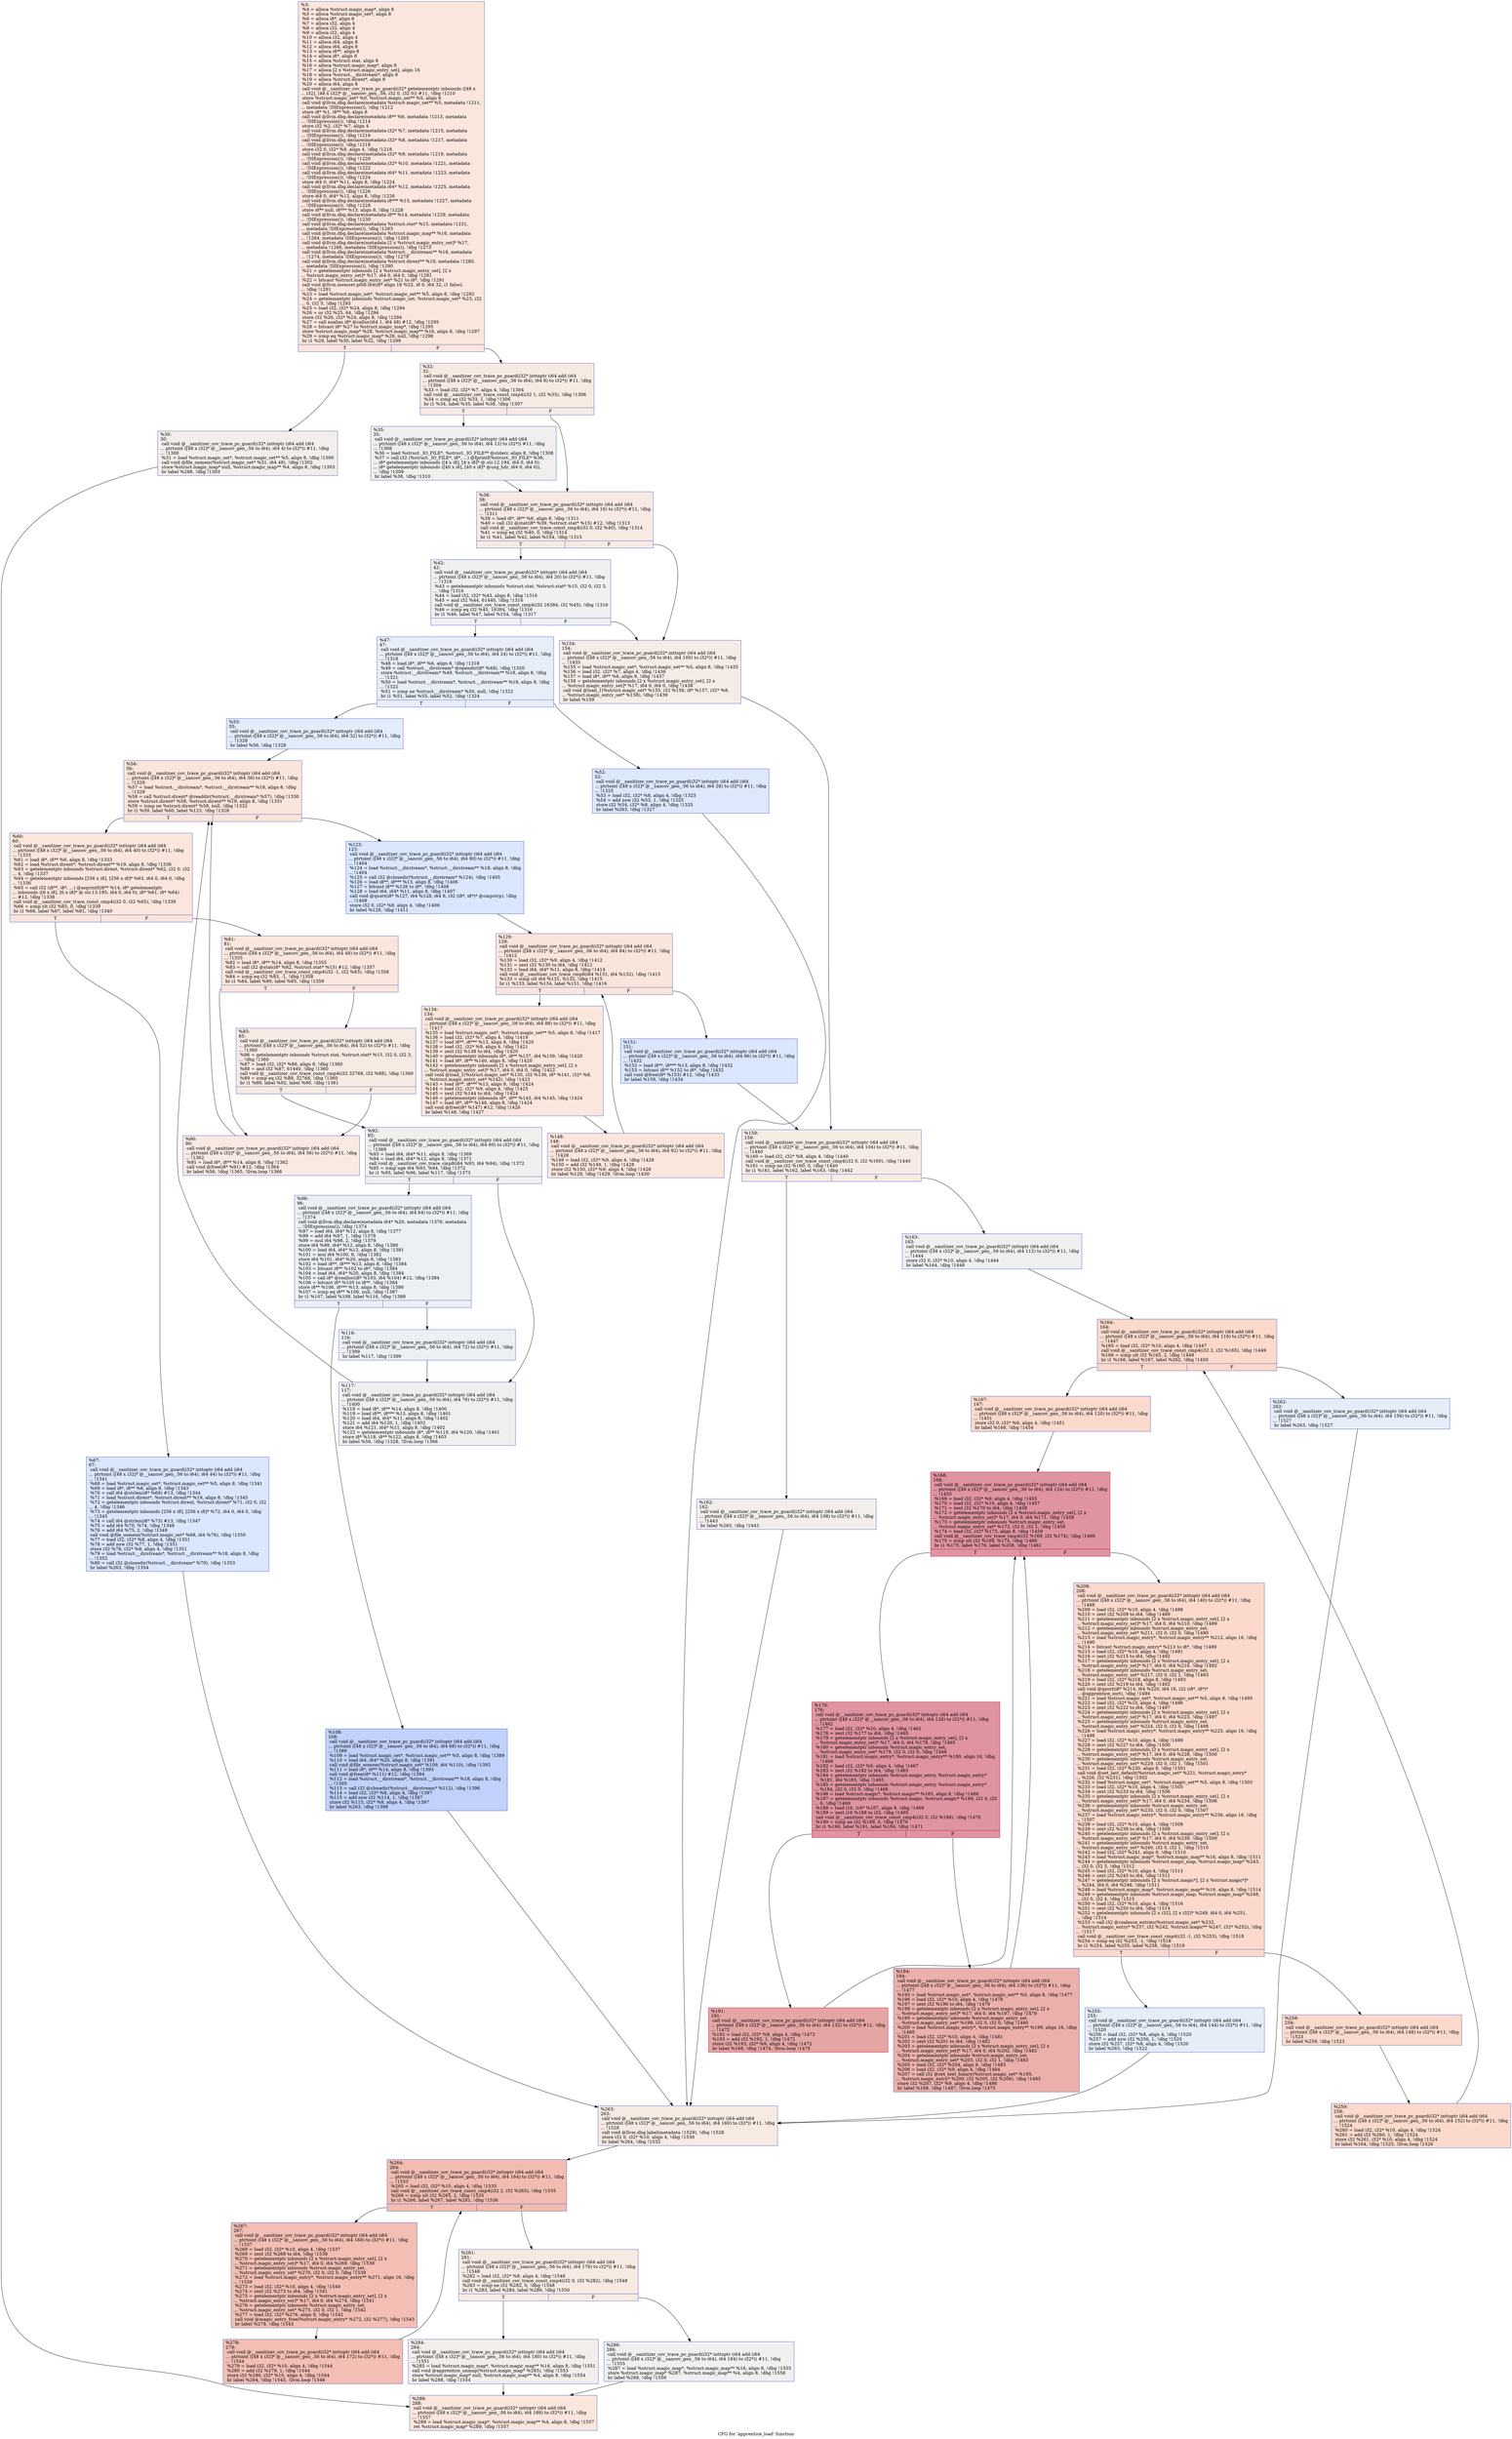 digraph "CFG for 'apprentice_load' function" {
	label="CFG for 'apprentice_load' function";

	Node0x564cce214590 [shape=record,color="#3d50c3ff", style=filled, fillcolor="#f3c7b170",label="{%3:\l  %4 = alloca %struct.magic_map*, align 8\l  %5 = alloca %struct.magic_set*, align 8\l  %6 = alloca i8*, align 8\l  %7 = alloca i32, align 4\l  %8 = alloca i32, align 4\l  %9 = alloca i32, align 4\l  %10 = alloca i32, align 4\l  %11 = alloca i64, align 8\l  %12 = alloca i64, align 8\l  %13 = alloca i8**, align 8\l  %14 = alloca i8*, align 8\l  %15 = alloca %struct.stat, align 8\l  %16 = alloca %struct.magic_map*, align 8\l  %17 = alloca [2 x %struct.magic_entry_set], align 16\l  %18 = alloca %struct.__dirstream*, align 8\l  %19 = alloca %struct.dirent*, align 8\l  %20 = alloca i64, align 8\l  call void @__sanitizer_cov_trace_pc_guard(i32* getelementptr inbounds ([48 x\l... i32], [48 x i32]* @__sancov_gen_.56, i32 0, i32 0)) #11, !dbg !1210\l  store %struct.magic_set* %0, %struct.magic_set** %5, align 8\l  call void @llvm.dbg.declare(metadata %struct.magic_set** %5, metadata !1211,\l... metadata !DIExpression()), !dbg !1212\l  store i8* %1, i8** %6, align 8\l  call void @llvm.dbg.declare(metadata i8** %6, metadata !1213, metadata\l... !DIExpression()), !dbg !1214\l  store i32 %2, i32* %7, align 4\l  call void @llvm.dbg.declare(metadata i32* %7, metadata !1215, metadata\l... !DIExpression()), !dbg !1216\l  call void @llvm.dbg.declare(metadata i32* %8, metadata !1217, metadata\l... !DIExpression()), !dbg !1218\l  store i32 0, i32* %8, align 4, !dbg !1218\l  call void @llvm.dbg.declare(metadata i32* %9, metadata !1219, metadata\l... !DIExpression()), !dbg !1220\l  call void @llvm.dbg.declare(metadata i32* %10, metadata !1221, metadata\l... !DIExpression()), !dbg !1222\l  call void @llvm.dbg.declare(metadata i64* %11, metadata !1223, metadata\l... !DIExpression()), !dbg !1224\l  store i64 0, i64* %11, align 8, !dbg !1224\l  call void @llvm.dbg.declare(metadata i64* %12, metadata !1225, metadata\l... !DIExpression()), !dbg !1226\l  store i64 0, i64* %12, align 8, !dbg !1226\l  call void @llvm.dbg.declare(metadata i8*** %13, metadata !1227, metadata\l... !DIExpression()), !dbg !1228\l  store i8** null, i8*** %13, align 8, !dbg !1228\l  call void @llvm.dbg.declare(metadata i8** %14, metadata !1229, metadata\l... !DIExpression()), !dbg !1230\l  call void @llvm.dbg.declare(metadata %struct.stat* %15, metadata !1231,\l... metadata !DIExpression()), !dbg !1263\l  call void @llvm.dbg.declare(metadata %struct.magic_map** %16, metadata\l... !1264, metadata !DIExpression()), !dbg !1265\l  call void @llvm.dbg.declare(metadata [2 x %struct.magic_entry_set]* %17,\l... metadata !1266, metadata !DIExpression()), !dbg !1273\l  call void @llvm.dbg.declare(metadata %struct.__dirstream** %18, metadata\l... !1274, metadata !DIExpression()), !dbg !1279\l  call void @llvm.dbg.declare(metadata %struct.dirent** %19, metadata !1280,\l... metadata !DIExpression()), !dbg !1290\l  %21 = getelementptr inbounds [2 x %struct.magic_entry_set], [2 x\l... %struct.magic_entry_set]* %17, i64 0, i64 0, !dbg !1291\l  %22 = bitcast %struct.magic_entry_set* %21 to i8*, !dbg !1291\l  call void @llvm.memset.p0i8.i64(i8* align 16 %22, i8 0, i64 32, i1 false),\l... !dbg !1291\l  %23 = load %struct.magic_set*, %struct.magic_set** %5, align 8, !dbg !1292\l  %24 = getelementptr inbounds %struct.magic_set, %struct.magic_set* %23, i32\l... 0, i32 5, !dbg !1293\l  %25 = load i32, i32* %24, align 8, !dbg !1294\l  %26 = or i32 %25, 64, !dbg !1294\l  store i32 %26, i32* %24, align 8, !dbg !1294\l  %27 = call noalias i8* @calloc(i64 1, i64 48) #12, !dbg !1295\l  %28 = bitcast i8* %27 to %struct.magic_map*, !dbg !1295\l  store %struct.magic_map* %28, %struct.magic_map** %16, align 8, !dbg !1297\l  %29 = icmp eq %struct.magic_map* %28, null, !dbg !1298\l  br i1 %29, label %30, label %32, !dbg !1299\l|{<s0>T|<s1>F}}"];
	Node0x564cce214590:s0 -> Node0x564cce21eeb0;
	Node0x564cce214590:s1 -> Node0x564cce21ef00;
	Node0x564cce21eeb0 [shape=record,color="#3d50c3ff", style=filled, fillcolor="#e5d8d170",label="{%30:\l30:                                               \l  call void @__sanitizer_cov_trace_pc_guard(i32* inttoptr (i64 add (i64\l... ptrtoint ([48 x i32]* @__sancov_gen_.56 to i64), i64 4) to i32*)) #11, !dbg\l... !1300\l  %31 = load %struct.magic_set*, %struct.magic_set** %5, align 8, !dbg !1300\l  call void @file_oomem(%struct.magic_set* %31, i64 48), !dbg !1302\l  store %struct.magic_map* null, %struct.magic_map** %4, align 8, !dbg !1303\l  br label %288, !dbg !1303\l}"];
	Node0x564cce21eeb0 -> Node0x564cce21fd10;
	Node0x564cce21ef00 [shape=record,color="#3d50c3ff", style=filled, fillcolor="#eed0c070",label="{%32:\l32:                                               \l  call void @__sanitizer_cov_trace_pc_guard(i32* inttoptr (i64 add (i64\l... ptrtoint ([48 x i32]* @__sancov_gen_.56 to i64), i64 8) to i32*)) #11, !dbg\l... !1304\l  %33 = load i32, i32* %7, align 4, !dbg !1304\l  call void @__sanitizer_cov_trace_const_cmp4(i32 1, i32 %33), !dbg !1306\l  %34 = icmp eq i32 %33, 1, !dbg !1306\l  br i1 %34, label %35, label %38, !dbg !1307\l|{<s0>T|<s1>F}}"];
	Node0x564cce21ef00:s0 -> Node0x564cce21ef50;
	Node0x564cce21ef00:s1 -> Node0x564cce21efa0;
	Node0x564cce21ef50 [shape=record,color="#3d50c3ff", style=filled, fillcolor="#e0dbd870",label="{%35:\l35:                                               \l  call void @__sanitizer_cov_trace_pc_guard(i32* inttoptr (i64 add (i64\l... ptrtoint ([48 x i32]* @__sancov_gen_.56 to i64), i64 12) to i32*)) #11, !dbg\l... !1308\l  %36 = load %struct._IO_FILE*, %struct._IO_FILE** @stderr, align 8, !dbg !1308\l  %37 = call i32 (%struct._IO_FILE*, i8*, ...) @fprintf(%struct._IO_FILE* %36,\l... i8* getelementptr inbounds ([4 x i8], [4 x i8]* @.str.12.194, i64 0, i64 0),\l... i8* getelementptr inbounds ([40 x i8], [40 x i8]* @usg_hdr, i64 0, i64 0)),\l... !dbg !1309\l  br label %38, !dbg !1310\l}"];
	Node0x564cce21ef50 -> Node0x564cce21efa0;
	Node0x564cce21efa0 [shape=record,color="#3d50c3ff", style=filled, fillcolor="#eed0c070",label="{%38:\l38:                                               \l  call void @__sanitizer_cov_trace_pc_guard(i32* inttoptr (i64 add (i64\l... ptrtoint ([48 x i32]* @__sancov_gen_.56 to i64), i64 16) to i32*)) #11, !dbg\l... !1311\l  %39 = load i8*, i8** %6, align 8, !dbg !1311\l  %40 = call i32 @stat(i8* %39, %struct.stat* %15) #12, !dbg !1313\l  call void @__sanitizer_cov_trace_const_cmp4(i32 0, i32 %40), !dbg !1314\l  %41 = icmp eq i32 %40, 0, !dbg !1314\l  br i1 %41, label %42, label %154, !dbg !1315\l|{<s0>T|<s1>F}}"];
	Node0x564cce21efa0:s0 -> Node0x564cce21eff0;
	Node0x564cce21efa0:s1 -> Node0x564cce21f630;
	Node0x564cce21eff0 [shape=record,color="#3d50c3ff", style=filled, fillcolor="#dbdcde70",label="{%42:\l42:                                               \l  call void @__sanitizer_cov_trace_pc_guard(i32* inttoptr (i64 add (i64\l... ptrtoint ([48 x i32]* @__sancov_gen_.56 to i64), i64 20) to i32*)) #11, !dbg\l... !1316\l  %43 = getelementptr inbounds %struct.stat, %struct.stat* %15, i32 0, i32 3,\l... !dbg !1316\l  %44 = load i32, i32* %43, align 8, !dbg !1316\l  %45 = and i32 %44, 61440, !dbg !1316\l  call void @__sanitizer_cov_trace_const_cmp4(i32 16384, i32 %45), !dbg !1316\l  %46 = icmp eq i32 %45, 16384, !dbg !1316\l  br i1 %46, label %47, label %154, !dbg !1317\l|{<s0>T|<s1>F}}"];
	Node0x564cce21eff0:s0 -> Node0x564cce21f040;
	Node0x564cce21eff0:s1 -> Node0x564cce21f630;
	Node0x564cce21f040 [shape=record,color="#3d50c3ff", style=filled, fillcolor="#cbd8ee70",label="{%47:\l47:                                               \l  call void @__sanitizer_cov_trace_pc_guard(i32* inttoptr (i64 add (i64\l... ptrtoint ([48 x i32]* @__sancov_gen_.56 to i64), i64 24) to i32*)) #11, !dbg\l... !1318\l  %48 = load i8*, i8** %6, align 8, !dbg !1318\l  %49 = call %struct.__dirstream* @opendir(i8* %48), !dbg !1320\l  store %struct.__dirstream* %49, %struct.__dirstream** %18, align 8, !dbg\l... !1321\l  %50 = load %struct.__dirstream*, %struct.__dirstream** %18, align 8, !dbg\l... !1322\l  %51 = icmp ne %struct.__dirstream* %50, null, !dbg !1322\l  br i1 %51, label %55, label %52, !dbg !1324\l|{<s0>T|<s1>F}}"];
	Node0x564cce21f040:s0 -> Node0x564cce21f0e0;
	Node0x564cce21f040:s1 -> Node0x564cce21f090;
	Node0x564cce21f090 [shape=record,color="#3d50c3ff", style=filled, fillcolor="#b2ccfb70",label="{%52:\l52:                                               \l  call void @__sanitizer_cov_trace_pc_guard(i32* inttoptr (i64 add (i64\l... ptrtoint ([48 x i32]* @__sancov_gen_.56 to i64), i64 28) to i32*)) #11, !dbg\l... !1325\l  %53 = load i32, i32* %8, align 4, !dbg !1325\l  %54 = add nsw i32 %53, 1, !dbg !1325\l  store i32 %54, i32* %8, align 4, !dbg !1325\l  br label %263, !dbg !1327\l}"];
	Node0x564cce21f090 -> Node0x564cce21fae0;
	Node0x564cce21f0e0 [shape=record,color="#3d50c3ff", style=filled, fillcolor="#bfd3f670",label="{%55:\l55:                                               \l  call void @__sanitizer_cov_trace_pc_guard(i32* inttoptr (i64 add (i64\l... ptrtoint ([48 x i32]* @__sancov_gen_.56 to i64), i64 32) to i32*)) #11, !dbg\l... !1328\l  br label %56, !dbg !1328\l}"];
	Node0x564cce21f0e0 -> Node0x564cce21f130;
	Node0x564cce21f130 [shape=record,color="#3d50c3ff", style=filled, fillcolor="#f4c5ad70",label="{%56:\l56:                                               \l  call void @__sanitizer_cov_trace_pc_guard(i32* inttoptr (i64 add (i64\l... ptrtoint ([48 x i32]* @__sancov_gen_.56 to i64), i64 36) to i32*)) #11, !dbg\l... !1329\l  %57 = load %struct.__dirstream*, %struct.__dirstream** %18, align 8, !dbg\l... !1329\l  %58 = call %struct.dirent* @readdir(%struct.__dirstream* %57), !dbg !1330\l  store %struct.dirent* %58, %struct.dirent** %19, align 8, !dbg !1331\l  %59 = icmp ne %struct.dirent* %58, null, !dbg !1332\l  br i1 %59, label %60, label %123, !dbg !1328\l|{<s0>T|<s1>F}}"];
	Node0x564cce21f130:s0 -> Node0x564cce21f180;
	Node0x564cce21f130:s1 -> Node0x564cce21f4a0;
	Node0x564cce21f180 [shape=record,color="#3d50c3ff", style=filled, fillcolor="#f3c7b170",label="{%60:\l60:                                               \l  call void @__sanitizer_cov_trace_pc_guard(i32* inttoptr (i64 add (i64\l... ptrtoint ([48 x i32]* @__sancov_gen_.56 to i64), i64 40) to i32*)) #11, !dbg\l... !1333\l  %61 = load i8*, i8** %6, align 8, !dbg !1333\l  %62 = load %struct.dirent*, %struct.dirent** %19, align 8, !dbg !1336\l  %63 = getelementptr inbounds %struct.dirent, %struct.dirent* %62, i32 0, i32\l... 4, !dbg !1337\l  %64 = getelementptr inbounds [256 x i8], [256 x i8]* %63, i64 0, i64 0, !dbg\l... !1336\l  %65 = call i32 (i8**, i8*, ...) @asprintf(i8** %14, i8* getelementptr\l... inbounds ([6 x i8], [6 x i8]* @.str.13.195, i64 0, i64 0), i8* %61, i8* %64)\l... #12, !dbg !1338\l  call void @__sanitizer_cov_trace_const_cmp4(i32 0, i32 %65), !dbg !1339\l  %66 = icmp slt i32 %65, 0, !dbg !1339\l  br i1 %66, label %67, label %81, !dbg !1340\l|{<s0>T|<s1>F}}"];
	Node0x564cce21f180:s0 -> Node0x564cce21f1d0;
	Node0x564cce21f180:s1 -> Node0x564cce21f220;
	Node0x564cce21f1d0 [shape=record,color="#3d50c3ff", style=filled, fillcolor="#abc8fd70",label="{%67:\l67:                                               \l  call void @__sanitizer_cov_trace_pc_guard(i32* inttoptr (i64 add (i64\l... ptrtoint ([48 x i32]* @__sancov_gen_.56 to i64), i64 44) to i32*)) #11, !dbg\l... !1341\l  %68 = load %struct.magic_set*, %struct.magic_set** %5, align 8, !dbg !1341\l  %69 = load i8*, i8** %6, align 8, !dbg !1343\l  %70 = call i64 @strlen(i8* %69) #13, !dbg !1344\l  %71 = load %struct.dirent*, %struct.dirent** %19, align 8, !dbg !1345\l  %72 = getelementptr inbounds %struct.dirent, %struct.dirent* %71, i32 0, i32\l... 4, !dbg !1346\l  %73 = getelementptr inbounds [256 x i8], [256 x i8]* %72, i64 0, i64 0, !dbg\l... !1345\l  %74 = call i64 @strlen(i8* %73) #13, !dbg !1347\l  %75 = add i64 %70, %74, !dbg !1348\l  %76 = add i64 %75, 2, !dbg !1349\l  call void @file_oomem(%struct.magic_set* %68, i64 %76), !dbg !1350\l  %77 = load i32, i32* %8, align 4, !dbg !1351\l  %78 = add nsw i32 %77, 1, !dbg !1351\l  store i32 %78, i32* %8, align 4, !dbg !1351\l  %79 = load %struct.__dirstream*, %struct.__dirstream** %18, align 8, !dbg\l... !1352\l  %80 = call i32 @closedir(%struct.__dirstream* %79), !dbg !1353\l  br label %263, !dbg !1354\l}"];
	Node0x564cce21f1d0 -> Node0x564cce21fae0;
	Node0x564cce21f220 [shape=record,color="#3d50c3ff", style=filled, fillcolor="#f3c7b170",label="{%81:\l81:                                               \l  call void @__sanitizer_cov_trace_pc_guard(i32* inttoptr (i64 add (i64\l... ptrtoint ([48 x i32]* @__sancov_gen_.56 to i64), i64 48) to i32*)) #11, !dbg\l... !1355\l  %82 = load i8*, i8** %14, align 8, !dbg !1355\l  %83 = call i32 @stat(i8* %82, %struct.stat* %15) #12, !dbg !1357\l  call void @__sanitizer_cov_trace_const_cmp4(i32 -1, i32 %83), !dbg !1358\l  %84 = icmp eq i32 %83, -1, !dbg !1358\l  br i1 %84, label %90, label %85, !dbg !1359\l|{<s0>T|<s1>F}}"];
	Node0x564cce21f220:s0 -> Node0x564cce21f2c0;
	Node0x564cce21f220:s1 -> Node0x564cce21f270;
	Node0x564cce21f270 [shape=record,color="#3d50c3ff", style=filled, fillcolor="#eed0c070",label="{%85:\l85:                                               \l  call void @__sanitizer_cov_trace_pc_guard(i32* inttoptr (i64 add (i64\l... ptrtoint ([48 x i32]* @__sancov_gen_.56 to i64), i64 52) to i32*)) #11, !dbg\l... !1360\l  %86 = getelementptr inbounds %struct.stat, %struct.stat* %15, i32 0, i32 3,\l... !dbg !1360\l  %87 = load i32, i32* %86, align 8, !dbg !1360\l  %88 = and i32 %87, 61440, !dbg !1360\l  call void @__sanitizer_cov_trace_const_cmp4(i32 32768, i32 %88), !dbg !1360\l  %89 = icmp eq i32 %88, 32768, !dbg !1360\l  br i1 %89, label %92, label %90, !dbg !1361\l|{<s0>T|<s1>F}}"];
	Node0x564cce21f270:s0 -> Node0x564cce21f310;
	Node0x564cce21f270:s1 -> Node0x564cce21f2c0;
	Node0x564cce21f2c0 [shape=record,color="#3d50c3ff", style=filled, fillcolor="#efcebd70",label="{%90:\l90:                                               \l  call void @__sanitizer_cov_trace_pc_guard(i32* inttoptr (i64 add (i64\l... ptrtoint ([48 x i32]* @__sancov_gen_.56 to i64), i64 56) to i32*)) #11, !dbg\l... !1362\l  %91 = load i8*, i8** %14, align 8, !dbg !1362\l  call void @free(i8* %91) #12, !dbg !1364\l  br label %56, !dbg !1365, !llvm.loop !1366\l}"];
	Node0x564cce21f2c0 -> Node0x564cce21f130;
	Node0x564cce21f310 [shape=record,color="#3d50c3ff", style=filled, fillcolor="#e0dbd870",label="{%92:\l92:                                               \l  call void @__sanitizer_cov_trace_pc_guard(i32* inttoptr (i64 add (i64\l... ptrtoint ([48 x i32]* @__sancov_gen_.56 to i64), i64 60) to i32*)) #11, !dbg\l... !1369\l  %93 = load i64, i64* %11, align 8, !dbg !1369\l  %94 = load i64, i64* %12, align 8, !dbg !1371\l  call void @__sanitizer_cov_trace_cmp8(i64 %93, i64 %94), !dbg !1372\l  %95 = icmp uge i64 %93, %94, !dbg !1372\l  br i1 %95, label %96, label %117, !dbg !1373\l|{<s0>T|<s1>F}}"];
	Node0x564cce21f310:s0 -> Node0x564cce21f360;
	Node0x564cce21f310:s1 -> Node0x564cce21f450;
	Node0x564cce21f360 [shape=record,color="#3d50c3ff", style=filled, fillcolor="#d4dbe670",label="{%96:\l96:                                               \l  call void @__sanitizer_cov_trace_pc_guard(i32* inttoptr (i64 add (i64\l... ptrtoint ([48 x i32]* @__sancov_gen_.56 to i64), i64 64) to i32*)) #11, !dbg\l... !1374\l  call void @llvm.dbg.declare(metadata i64* %20, metadata !1376, metadata\l... !DIExpression()), !dbg !1374\l  %97 = load i64, i64* %12, align 8, !dbg !1377\l  %98 = add i64 %97, 1, !dbg !1378\l  %99 = mul i64 %98, 2, !dbg !1379\l  store i64 %99, i64* %12, align 8, !dbg !1380\l  %100 = load i64, i64* %12, align 8, !dbg !1381\l  %101 = mul i64 %100, 8, !dbg !1382\l  store i64 %101, i64* %20, align 8, !dbg !1383\l  %102 = load i8**, i8*** %13, align 8, !dbg !1384\l  %103 = bitcast i8** %102 to i8*, !dbg !1384\l  %104 = load i64, i64* %20, align 8, !dbg !1384\l  %105 = call i8* @realloc(i8* %103, i64 %104) #12, !dbg !1384\l  %106 = bitcast i8* %105 to i8**, !dbg !1384\l  store i8** %106, i8*** %13, align 8, !dbg !1386\l  %107 = icmp eq i8** %106, null, !dbg !1387\l  br i1 %107, label %108, label %116, !dbg !1388\l|{<s0>T|<s1>F}}"];
	Node0x564cce21f360:s0 -> Node0x564cce21f3b0;
	Node0x564cce21f360:s1 -> Node0x564cce21f400;
	Node0x564cce21f3b0 [shape=record,color="#3d50c3ff", style=filled, fillcolor="#7396f570",label="{%108:\l108:                                              \l  call void @__sanitizer_cov_trace_pc_guard(i32* inttoptr (i64 add (i64\l... ptrtoint ([48 x i32]* @__sancov_gen_.56 to i64), i64 68) to i32*)) #11, !dbg\l... !1389\l  %109 = load %struct.magic_set*, %struct.magic_set** %5, align 8, !dbg !1389\l  %110 = load i64, i64* %20, align 8, !dbg !1391\l  call void @file_oomem(%struct.magic_set* %109, i64 %110), !dbg !1392\l  %111 = load i8*, i8** %14, align 8, !dbg !1393\l  call void @free(i8* %111) #12, !dbg !1394\l  %112 = load %struct.__dirstream*, %struct.__dirstream** %18, align 8, !dbg\l... !1395\l  %113 = call i32 @closedir(%struct.__dirstream* %112), !dbg !1396\l  %114 = load i32, i32* %8, align 4, !dbg !1397\l  %115 = add nsw i32 %114, 1, !dbg !1397\l  store i32 %115, i32* %8, align 4, !dbg !1397\l  br label %263, !dbg !1398\l}"];
	Node0x564cce21f3b0 -> Node0x564cce21fae0;
	Node0x564cce21f400 [shape=record,color="#3d50c3ff", style=filled, fillcolor="#d4dbe670",label="{%116:\l116:                                              \l  call void @__sanitizer_cov_trace_pc_guard(i32* inttoptr (i64 add (i64\l... ptrtoint ([48 x i32]* @__sancov_gen_.56 to i64), i64 72) to i32*)) #11, !dbg\l... !1399\l  br label %117, !dbg !1399\l}"];
	Node0x564cce21f400 -> Node0x564cce21f450;
	Node0x564cce21f450 [shape=record,color="#3d50c3ff", style=filled, fillcolor="#e0dbd870",label="{%117:\l117:                                              \l  call void @__sanitizer_cov_trace_pc_guard(i32* inttoptr (i64 add (i64\l... ptrtoint ([48 x i32]* @__sancov_gen_.56 to i64), i64 76) to i32*)) #11, !dbg\l... !1400\l  %118 = load i8*, i8** %14, align 8, !dbg !1400\l  %119 = load i8**, i8*** %13, align 8, !dbg !1401\l  %120 = load i64, i64* %11, align 8, !dbg !1402\l  %121 = add i64 %120, 1, !dbg !1402\l  store i64 %121, i64* %11, align 8, !dbg !1402\l  %122 = getelementptr inbounds i8*, i8** %119, i64 %120, !dbg !1401\l  store i8* %118, i8** %122, align 8, !dbg !1403\l  br label %56, !dbg !1328, !llvm.loop !1366\l}"];
	Node0x564cce21f450 -> Node0x564cce21f130;
	Node0x564cce21f4a0 [shape=record,color="#3d50c3ff", style=filled, fillcolor="#abc8fd70",label="{%123:\l123:                                              \l  call void @__sanitizer_cov_trace_pc_guard(i32* inttoptr (i64 add (i64\l... ptrtoint ([48 x i32]* @__sancov_gen_.56 to i64), i64 80) to i32*)) #11, !dbg\l... !1404\l  %124 = load %struct.__dirstream*, %struct.__dirstream** %18, align 8, !dbg\l... !1404\l  %125 = call i32 @closedir(%struct.__dirstream* %124), !dbg !1405\l  %126 = load i8**, i8*** %13, align 8, !dbg !1406\l  %127 = bitcast i8** %126 to i8*, !dbg !1406\l  %128 = load i64, i64* %11, align 8, !dbg !1407\l  call void @qsort(i8* %127, i64 %128, i64 8, i32 (i8*, i8*)* @cmpstrp), !dbg\l... !1408\l  store i32 0, i32* %9, align 4, !dbg !1409\l  br label %129, !dbg !1411\l}"];
	Node0x564cce21f4a0 -> Node0x564cce21f4f0;
	Node0x564cce21f4f0 [shape=record,color="#3d50c3ff", style=filled, fillcolor="#f4c5ad70",label="{%129:\l129:                                              \l  call void @__sanitizer_cov_trace_pc_guard(i32* inttoptr (i64 add (i64\l... ptrtoint ([48 x i32]* @__sancov_gen_.56 to i64), i64 84) to i32*)) #11, !dbg\l... !1412\l  %130 = load i32, i32* %9, align 4, !dbg !1412\l  %131 = zext i32 %130 to i64, !dbg !1412\l  %132 = load i64, i64* %11, align 8, !dbg !1414\l  call void @__sanitizer_cov_trace_cmp8(i64 %131, i64 %132), !dbg !1415\l  %133 = icmp ult i64 %131, %132, !dbg !1415\l  br i1 %133, label %134, label %151, !dbg !1416\l|{<s0>T|<s1>F}}"];
	Node0x564cce21f4f0:s0 -> Node0x564cce21f540;
	Node0x564cce21f4f0:s1 -> Node0x564cce21f5e0;
	Node0x564cce21f540 [shape=record,color="#3d50c3ff", style=filled, fillcolor="#f3c7b170",label="{%134:\l134:                                              \l  call void @__sanitizer_cov_trace_pc_guard(i32* inttoptr (i64 add (i64\l... ptrtoint ([48 x i32]* @__sancov_gen_.56 to i64), i64 88) to i32*)) #11, !dbg\l... !1417\l  %135 = load %struct.magic_set*, %struct.magic_set** %5, align 8, !dbg !1417\l  %136 = load i32, i32* %7, align 4, !dbg !1419\l  %137 = load i8**, i8*** %13, align 8, !dbg !1420\l  %138 = load i32, i32* %9, align 4, !dbg !1421\l  %139 = zext i32 %138 to i64, !dbg !1420\l  %140 = getelementptr inbounds i8*, i8** %137, i64 %139, !dbg !1420\l  %141 = load i8*, i8** %140, align 8, !dbg !1420\l  %142 = getelementptr inbounds [2 x %struct.magic_entry_set], [2 x\l... %struct.magic_entry_set]* %17, i64 0, i64 0, !dbg !1422\l  call void @load_1(%struct.magic_set* %135, i32 %136, i8* %141, i32* %8,\l... %struct.magic_entry_set* %142), !dbg !1423\l  %143 = load i8**, i8*** %13, align 8, !dbg !1424\l  %144 = load i32, i32* %9, align 4, !dbg !1425\l  %145 = zext i32 %144 to i64, !dbg !1424\l  %146 = getelementptr inbounds i8*, i8** %143, i64 %145, !dbg !1424\l  %147 = load i8*, i8** %146, align 8, !dbg !1424\l  call void @free(i8* %147) #12, !dbg !1426\l  br label %148, !dbg !1427\l}"];
	Node0x564cce21f540 -> Node0x564cce21f590;
	Node0x564cce21f590 [shape=record,color="#3d50c3ff", style=filled, fillcolor="#f3c7b170",label="{%148:\l148:                                              \l  call void @__sanitizer_cov_trace_pc_guard(i32* inttoptr (i64 add (i64\l... ptrtoint ([48 x i32]* @__sancov_gen_.56 to i64), i64 92) to i32*)) #11, !dbg\l... !1428\l  %149 = load i32, i32* %9, align 4, !dbg !1428\l  %150 = add i32 %149, 1, !dbg !1428\l  store i32 %150, i32* %9, align 4, !dbg !1428\l  br label %129, !dbg !1429, !llvm.loop !1430\l}"];
	Node0x564cce21f590 -> Node0x564cce21f4f0;
	Node0x564cce21f5e0 [shape=record,color="#3d50c3ff", style=filled, fillcolor="#abc8fd70",label="{%151:\l151:                                              \l  call void @__sanitizer_cov_trace_pc_guard(i32* inttoptr (i64 add (i64\l... ptrtoint ([48 x i32]* @__sancov_gen_.56 to i64), i64 96) to i32*)) #11, !dbg\l... !1432\l  %152 = load i8**, i8*** %13, align 8, !dbg !1432\l  %153 = bitcast i8** %152 to i8*, !dbg !1432\l  call void @free(i8* %153) #12, !dbg !1433\l  br label %159, !dbg !1434\l}"];
	Node0x564cce21f5e0 -> Node0x564cce21f680;
	Node0x564cce21f630 [shape=record,color="#3d50c3ff", style=filled, fillcolor="#ead5c970",label="{%154:\l154:                                              \l  call void @__sanitizer_cov_trace_pc_guard(i32* inttoptr (i64 add (i64\l... ptrtoint ([48 x i32]* @__sancov_gen_.56 to i64), i64 100) to i32*)) #11, !dbg\l... !1435\l  %155 = load %struct.magic_set*, %struct.magic_set** %5, align 8, !dbg !1435\l  %156 = load i32, i32* %7, align 4, !dbg !1436\l  %157 = load i8*, i8** %6, align 8, !dbg !1437\l  %158 = getelementptr inbounds [2 x %struct.magic_entry_set], [2 x\l... %struct.magic_entry_set]* %17, i64 0, i64 0, !dbg !1438\l  call void @load_1(%struct.magic_set* %155, i32 %156, i8* %157, i32* %8,\l... %struct.magic_entry_set* %158), !dbg !1439\l  br label %159\l}"];
	Node0x564cce21f630 -> Node0x564cce21f680;
	Node0x564cce21f680 [shape=record,color="#3d50c3ff", style=filled, fillcolor="#ecd3c570",label="{%159:\l159:                                              \l  call void @__sanitizer_cov_trace_pc_guard(i32* inttoptr (i64 add (i64\l... ptrtoint ([48 x i32]* @__sancov_gen_.56 to i64), i64 104) to i32*)) #11, !dbg\l... !1440\l  %160 = load i32, i32* %8, align 4, !dbg !1440\l  call void @__sanitizer_cov_trace_const_cmp4(i32 0, i32 %160), !dbg !1440\l  %161 = icmp ne i32 %160, 0, !dbg !1440\l  br i1 %161, label %162, label %163, !dbg !1442\l|{<s0>T|<s1>F}}"];
	Node0x564cce21f680:s0 -> Node0x564cce21f6d0;
	Node0x564cce21f680:s1 -> Node0x564cce21f720;
	Node0x564cce21f6d0 [shape=record,color="#3d50c3ff", style=filled, fillcolor="#e3d9d370",label="{%162:\l162:                                              \l  call void @__sanitizer_cov_trace_pc_guard(i32* inttoptr (i64 add (i64\l... ptrtoint ([48 x i32]* @__sancov_gen_.56 to i64), i64 108) to i32*)) #11, !dbg\l... !1443\l  br label %263, !dbg !1443\l}"];
	Node0x564cce21f6d0 -> Node0x564cce21fae0;
	Node0x564cce21f720 [shape=record,color="#3d50c3ff", style=filled, fillcolor="#d9dce170",label="{%163:\l163:                                              \l  call void @__sanitizer_cov_trace_pc_guard(i32* inttoptr (i64 add (i64\l... ptrtoint ([48 x i32]* @__sancov_gen_.56 to i64), i64 112) to i32*)) #11, !dbg\l... !1444\l  store i32 0, i32* %10, align 4, !dbg !1444\l  br label %164, !dbg !1446\l}"];
	Node0x564cce21f720 -> Node0x564cce21f770;
	Node0x564cce21f770 [shape=record,color="#3d50c3ff", style=filled, fillcolor="#f7a88970",label="{%164:\l164:                                              \l  call void @__sanitizer_cov_trace_pc_guard(i32* inttoptr (i64 add (i64\l... ptrtoint ([48 x i32]* @__sancov_gen_.56 to i64), i64 116) to i32*)) #11, !dbg\l... !1447\l  %165 = load i32, i32* %10, align 4, !dbg !1447\l  call void @__sanitizer_cov_trace_const_cmp4(i32 2, i32 %165), !dbg !1449\l  %166 = icmp ult i32 %165, 2, !dbg !1449\l  br i1 %166, label %167, label %262, !dbg !1450\l|{<s0>T|<s1>F}}"];
	Node0x564cce21f770:s0 -> Node0x564cce21f7c0;
	Node0x564cce21f770:s1 -> Node0x564cce21fa90;
	Node0x564cce21f7c0 [shape=record,color="#3d50c3ff", style=filled, fillcolor="#f7ac8e70",label="{%167:\l167:                                              \l  call void @__sanitizer_cov_trace_pc_guard(i32* inttoptr (i64 add (i64\l... ptrtoint ([48 x i32]* @__sancov_gen_.56 to i64), i64 120) to i32*)) #11, !dbg\l... !1451\l  store i32 0, i32* %9, align 4, !dbg !1451\l  br label %168, !dbg !1454\l}"];
	Node0x564cce21f7c0 -> Node0x564cce21f810;
	Node0x564cce21f810 [shape=record,color="#b70d28ff", style=filled, fillcolor="#b70d2870",label="{%168:\l168:                                              \l  call void @__sanitizer_cov_trace_pc_guard(i32* inttoptr (i64 add (i64\l... ptrtoint ([48 x i32]* @__sancov_gen_.56 to i64), i64 124) to i32*)) #11, !dbg\l... !1455\l  %169 = load i32, i32* %9, align 4, !dbg !1455\l  %170 = load i32, i32* %10, align 4, !dbg !1457\l  %171 = zext i32 %170 to i64, !dbg !1458\l  %172 = getelementptr inbounds [2 x %struct.magic_entry_set], [2 x\l... %struct.magic_entry_set]* %17, i64 0, i64 %171, !dbg !1458\l  %173 = getelementptr inbounds %struct.magic_entry_set,\l... %struct.magic_entry_set* %172, i32 0, i32 1, !dbg !1459\l  %174 = load i32, i32* %173, align 8, !dbg !1459\l  call void @__sanitizer_cov_trace_cmp4(i32 %169, i32 %174), !dbg !1460\l  %175 = icmp ult i32 %169, %174, !dbg !1460\l  br i1 %175, label %176, label %208, !dbg !1461\l|{<s0>T|<s1>F}}"];
	Node0x564cce21f810:s0 -> Node0x564cce21f860;
	Node0x564cce21f810:s1 -> Node0x564cce21f950;
	Node0x564cce21f860 [shape=record,color="#b70d28ff", style=filled, fillcolor="#b70d2870",label="{%176:\l176:                                              \l  call void @__sanitizer_cov_trace_pc_guard(i32* inttoptr (i64 add (i64\l... ptrtoint ([48 x i32]* @__sancov_gen_.56 to i64), i64 128) to i32*)) #11, !dbg\l... !1462\l  %177 = load i32, i32* %10, align 4, !dbg !1462\l  %178 = zext i32 %177 to i64, !dbg !1465\l  %179 = getelementptr inbounds [2 x %struct.magic_entry_set], [2 x\l... %struct.magic_entry_set]* %17, i64 0, i64 %178, !dbg !1465\l  %180 = getelementptr inbounds %struct.magic_entry_set,\l... %struct.magic_entry_set* %179, i32 0, i32 0, !dbg !1466\l  %181 = load %struct.magic_entry*, %struct.magic_entry** %180, align 16, !dbg\l... !1466\l  %182 = load i32, i32* %9, align 4, !dbg !1467\l  %183 = zext i32 %182 to i64, !dbg !1465\l  %184 = getelementptr inbounds %struct.magic_entry, %struct.magic_entry*\l... %181, i64 %183, !dbg !1465\l  %185 = getelementptr inbounds %struct.magic_entry, %struct.magic_entry*\l... %184, i32 0, i32 0, !dbg !1468\l  %186 = load %struct.magic*, %struct.magic** %185, align 8, !dbg !1468\l  %187 = getelementptr inbounds %struct.magic, %struct.magic* %186, i32 0, i32\l... 0, !dbg !1469\l  %188 = load i16, i16* %187, align 8, !dbg !1469\l  %189 = zext i16 %188 to i32, !dbg !1465\l  call void @__sanitizer_cov_trace_const_cmp4(i32 0, i32 %189), !dbg !1470\l  %190 = icmp ne i32 %189, 0, !dbg !1470\l  br i1 %190, label %191, label %194, !dbg !1471\l|{<s0>T|<s1>F}}"];
	Node0x564cce21f860:s0 -> Node0x564cce21f8b0;
	Node0x564cce21f860:s1 -> Node0x564cce21f900;
	Node0x564cce21f8b0 [shape=record,color="#b70d28ff", style=filled, fillcolor="#c5333470",label="{%191:\l191:                                              \l  call void @__sanitizer_cov_trace_pc_guard(i32* inttoptr (i64 add (i64\l... ptrtoint ([48 x i32]* @__sancov_gen_.56 to i64), i64 132) to i32*)) #11, !dbg\l... !1472\l  %192 = load i32, i32* %9, align 4, !dbg !1472\l  %193 = add i32 %192, 1, !dbg !1472\l  store i32 %193, i32* %9, align 4, !dbg !1472\l  br label %168, !dbg !1474, !llvm.loop !1475\l}"];
	Node0x564cce21f8b0 -> Node0x564cce21f810;
	Node0x564cce21f900 [shape=record,color="#3d50c3ff", style=filled, fillcolor="#d24b4070",label="{%194:\l194:                                              \l  call void @__sanitizer_cov_trace_pc_guard(i32* inttoptr (i64 add (i64\l... ptrtoint ([48 x i32]* @__sancov_gen_.56 to i64), i64 136) to i32*)) #11, !dbg\l... !1477\l  %195 = load %struct.magic_set*, %struct.magic_set** %5, align 8, !dbg !1477\l  %196 = load i32, i32* %10, align 4, !dbg !1478\l  %197 = zext i32 %196 to i64, !dbg !1479\l  %198 = getelementptr inbounds [2 x %struct.magic_entry_set], [2 x\l... %struct.magic_entry_set]* %17, i64 0, i64 %197, !dbg !1479\l  %199 = getelementptr inbounds %struct.magic_entry_set,\l... %struct.magic_entry_set* %198, i32 0, i32 0, !dbg !1480\l  %200 = load %struct.magic_entry*, %struct.magic_entry** %199, align 16, !dbg\l... !1480\l  %201 = load i32, i32* %10, align 4, !dbg !1481\l  %202 = zext i32 %201 to i64, !dbg !1482\l  %203 = getelementptr inbounds [2 x %struct.magic_entry_set], [2 x\l... %struct.magic_entry_set]* %17, i64 0, i64 %202, !dbg !1482\l  %204 = getelementptr inbounds %struct.magic_entry_set,\l... %struct.magic_entry_set* %203, i32 0, i32 1, !dbg !1483\l  %205 = load i32, i32* %204, align 8, !dbg !1483\l  %206 = load i32, i32* %9, align 4, !dbg !1484\l  %207 = call i32 @set_text_binary(%struct.magic_set* %195,\l... %struct.magic_entry* %200, i32 %205, i32 %206), !dbg !1485\l  store i32 %207, i32* %9, align 4, !dbg !1486\l  br label %168, !dbg !1487, !llvm.loop !1475\l}"];
	Node0x564cce21f900 -> Node0x564cce21f810;
	Node0x564cce21f950 [shape=record,color="#3d50c3ff", style=filled, fillcolor="#f7ac8e70",label="{%208:\l208:                                              \l  call void @__sanitizer_cov_trace_pc_guard(i32* inttoptr (i64 add (i64\l... ptrtoint ([48 x i32]* @__sancov_gen_.56 to i64), i64 140) to i32*)) #11, !dbg\l... !1488\l  %209 = load i32, i32* %10, align 4, !dbg !1488\l  %210 = zext i32 %209 to i64, !dbg !1489\l  %211 = getelementptr inbounds [2 x %struct.magic_entry_set], [2 x\l... %struct.magic_entry_set]* %17, i64 0, i64 %210, !dbg !1489\l  %212 = getelementptr inbounds %struct.magic_entry_set,\l... %struct.magic_entry_set* %211, i32 0, i32 0, !dbg !1490\l  %213 = load %struct.magic_entry*, %struct.magic_entry** %212, align 16, !dbg\l... !1490\l  %214 = bitcast %struct.magic_entry* %213 to i8*, !dbg !1489\l  %215 = load i32, i32* %10, align 4, !dbg !1491\l  %216 = zext i32 %215 to i64, !dbg !1492\l  %217 = getelementptr inbounds [2 x %struct.magic_entry_set], [2 x\l... %struct.magic_entry_set]* %17, i64 0, i64 %216, !dbg !1492\l  %218 = getelementptr inbounds %struct.magic_entry_set,\l... %struct.magic_entry_set* %217, i32 0, i32 1, !dbg !1493\l  %219 = load i32, i32* %218, align 8, !dbg !1493\l  %220 = zext i32 %219 to i64, !dbg !1492\l  call void @qsort(i8* %214, i64 %220, i64 16, i32 (i8*, i8*)*\l... @apprentice_sort), !dbg !1494\l  %221 = load %struct.magic_set*, %struct.magic_set** %5, align 8, !dbg !1495\l  %222 = load i32, i32* %10, align 4, !dbg !1496\l  %223 = zext i32 %222 to i64, !dbg !1497\l  %224 = getelementptr inbounds [2 x %struct.magic_entry_set], [2 x\l... %struct.magic_entry_set]* %17, i64 0, i64 %223, !dbg !1497\l  %225 = getelementptr inbounds %struct.magic_entry_set,\l... %struct.magic_entry_set* %224, i32 0, i32 0, !dbg !1498\l  %226 = load %struct.magic_entry*, %struct.magic_entry** %225, align 16, !dbg\l... !1498\l  %227 = load i32, i32* %10, align 4, !dbg !1499\l  %228 = zext i32 %227 to i64, !dbg !1500\l  %229 = getelementptr inbounds [2 x %struct.magic_entry_set], [2 x\l... %struct.magic_entry_set]* %17, i64 0, i64 %228, !dbg !1500\l  %230 = getelementptr inbounds %struct.magic_entry_set,\l... %struct.magic_entry_set* %229, i32 0, i32 1, !dbg !1501\l  %231 = load i32, i32* %230, align 8, !dbg !1501\l  call void @set_last_default(%struct.magic_set* %221, %struct.magic_entry*\l... %226, i32 %231), !dbg !1502\l  %232 = load %struct.magic_set*, %struct.magic_set** %5, align 8, !dbg !1503\l  %233 = load i32, i32* %10, align 4, !dbg !1505\l  %234 = zext i32 %233 to i64, !dbg !1506\l  %235 = getelementptr inbounds [2 x %struct.magic_entry_set], [2 x\l... %struct.magic_entry_set]* %17, i64 0, i64 %234, !dbg !1506\l  %236 = getelementptr inbounds %struct.magic_entry_set,\l... %struct.magic_entry_set* %235, i32 0, i32 0, !dbg !1507\l  %237 = load %struct.magic_entry*, %struct.magic_entry** %236, align 16, !dbg\l... !1507\l  %238 = load i32, i32* %10, align 4, !dbg !1508\l  %239 = zext i32 %238 to i64, !dbg !1509\l  %240 = getelementptr inbounds [2 x %struct.magic_entry_set], [2 x\l... %struct.magic_entry_set]* %17, i64 0, i64 %239, !dbg !1509\l  %241 = getelementptr inbounds %struct.magic_entry_set,\l... %struct.magic_entry_set* %240, i32 0, i32 1, !dbg !1510\l  %242 = load i32, i32* %241, align 8, !dbg !1510\l  %243 = load %struct.magic_map*, %struct.magic_map** %16, align 8, !dbg !1511\l  %244 = getelementptr inbounds %struct.magic_map, %struct.magic_map* %243,\l... i32 0, i32 3, !dbg !1512\l  %245 = load i32, i32* %10, align 4, !dbg !1513\l  %246 = zext i32 %245 to i64, !dbg !1511\l  %247 = getelementptr inbounds [2 x %struct.magic*], [2 x %struct.magic*]*\l... %244, i64 0, i64 %246, !dbg !1511\l  %248 = load %struct.magic_map*, %struct.magic_map** %16, align 8, !dbg !1514\l  %249 = getelementptr inbounds %struct.magic_map, %struct.magic_map* %248,\l... i32 0, i32 4, !dbg !1515\l  %250 = load i32, i32* %10, align 4, !dbg !1516\l  %251 = zext i32 %250 to i64, !dbg !1514\l  %252 = getelementptr inbounds [2 x i32], [2 x i32]* %249, i64 0, i64 %251,\l... !dbg !1514\l  %253 = call i32 @coalesce_entries(%struct.magic_set* %232,\l... %struct.magic_entry* %237, i32 %242, %struct.magic** %247, i32* %252), !dbg\l... !1517\l  call void @__sanitizer_cov_trace_const_cmp4(i32 -1, i32 %253), !dbg !1518\l  %254 = icmp eq i32 %253, -1, !dbg !1518\l  br i1 %254, label %255, label %258, !dbg !1519\l|{<s0>T|<s1>F}}"];
	Node0x564cce21f950:s0 -> Node0x564cce21f9a0;
	Node0x564cce21f950:s1 -> Node0x564cce21f9f0;
	Node0x564cce21f9a0 [shape=record,color="#3d50c3ff", style=filled, fillcolor="#c7d7f070",label="{%255:\l255:                                              \l  call void @__sanitizer_cov_trace_pc_guard(i32* inttoptr (i64 add (i64\l... ptrtoint ([48 x i32]* @__sancov_gen_.56 to i64), i64 144) to i32*)) #11, !dbg\l... !1520\l  %256 = load i32, i32* %8, align 4, !dbg !1520\l  %257 = add nsw i32 %256, 1, !dbg !1520\l  store i32 %257, i32* %8, align 4, !dbg !1520\l  br label %263, !dbg !1522\l}"];
	Node0x564cce21f9a0 -> Node0x564cce21fae0;
	Node0x564cce21f9f0 [shape=record,color="#3d50c3ff", style=filled, fillcolor="#f7ac8e70",label="{%258:\l258:                                              \l  call void @__sanitizer_cov_trace_pc_guard(i32* inttoptr (i64 add (i64\l... ptrtoint ([48 x i32]* @__sancov_gen_.56 to i64), i64 148) to i32*)) #11, !dbg\l... !1523\l  br label %259, !dbg !1523\l}"];
	Node0x564cce21f9f0 -> Node0x564cce21fa40;
	Node0x564cce21fa40 [shape=record,color="#3d50c3ff", style=filled, fillcolor="#f7ac8e70",label="{%259:\l259:                                              \l  call void @__sanitizer_cov_trace_pc_guard(i32* inttoptr (i64 add (i64\l... ptrtoint ([48 x i32]* @__sancov_gen_.56 to i64), i64 152) to i32*)) #11, !dbg\l... !1524\l  %260 = load i32, i32* %10, align 4, !dbg !1524\l  %261 = add i32 %260, 1, !dbg !1524\l  store i32 %261, i32* %10, align 4, !dbg !1524\l  br label %164, !dbg !1525, !llvm.loop !1526\l}"];
	Node0x564cce21fa40 -> Node0x564cce21f770;
	Node0x564cce21fa90 [shape=record,color="#3d50c3ff", style=filled, fillcolor="#c7d7f070",label="{%262:\l262:                                              \l  call void @__sanitizer_cov_trace_pc_guard(i32* inttoptr (i64 add (i64\l... ptrtoint ([48 x i32]* @__sancov_gen_.56 to i64), i64 156) to i32*)) #11, !dbg\l... !1527\l  br label %263, !dbg !1527\l}"];
	Node0x564cce21fa90 -> Node0x564cce21fae0;
	Node0x564cce21fae0 [shape=record,color="#3d50c3ff", style=filled, fillcolor="#eed0c070",label="{%263:\l263:                                              \l  call void @__sanitizer_cov_trace_pc_guard(i32* inttoptr (i64 add (i64\l... ptrtoint ([48 x i32]* @__sancov_gen_.56 to i64), i64 160) to i32*)) #11, !dbg\l... !1528\l  call void @llvm.dbg.label(metadata !1529), !dbg !1528\l  store i32 0, i32* %10, align 4, !dbg !1530\l  br label %264, !dbg !1532\l}"];
	Node0x564cce21fae0 -> Node0x564cce21fb30;
	Node0x564cce21fb30 [shape=record,color="#3d50c3ff", style=filled, fillcolor="#e1675170",label="{%264:\l264:                                              \l  call void @__sanitizer_cov_trace_pc_guard(i32* inttoptr (i64 add (i64\l... ptrtoint ([48 x i32]* @__sancov_gen_.56 to i64), i64 164) to i32*)) #11, !dbg\l... !1533\l  %265 = load i32, i32* %10, align 4, !dbg !1533\l  call void @__sanitizer_cov_trace_const_cmp4(i32 2, i32 %265), !dbg !1535\l  %266 = icmp ult i32 %265, 2, !dbg !1535\l  br i1 %266, label %267, label %281, !dbg !1536\l|{<s0>T|<s1>F}}"];
	Node0x564cce21fb30:s0 -> Node0x564cce21fb80;
	Node0x564cce21fb30:s1 -> Node0x564cce21fc20;
	Node0x564cce21fb80 [shape=record,color="#3d50c3ff", style=filled, fillcolor="#e36c5570",label="{%267:\l267:                                              \l  call void @__sanitizer_cov_trace_pc_guard(i32* inttoptr (i64 add (i64\l... ptrtoint ([48 x i32]* @__sancov_gen_.56 to i64), i64 168) to i32*)) #11, !dbg\l... !1537\l  %268 = load i32, i32* %10, align 4, !dbg !1537\l  %269 = zext i32 %268 to i64, !dbg !1538\l  %270 = getelementptr inbounds [2 x %struct.magic_entry_set], [2 x\l... %struct.magic_entry_set]* %17, i64 0, i64 %269, !dbg !1538\l  %271 = getelementptr inbounds %struct.magic_entry_set,\l... %struct.magic_entry_set* %270, i32 0, i32 0, !dbg !1539\l  %272 = load %struct.magic_entry*, %struct.magic_entry** %271, align 16, !dbg\l... !1539\l  %273 = load i32, i32* %10, align 4, !dbg !1540\l  %274 = zext i32 %273 to i64, !dbg !1541\l  %275 = getelementptr inbounds [2 x %struct.magic_entry_set], [2 x\l... %struct.magic_entry_set]* %17, i64 0, i64 %274, !dbg !1541\l  %276 = getelementptr inbounds %struct.magic_entry_set,\l... %struct.magic_entry_set* %275, i32 0, i32 1, !dbg !1542\l  %277 = load i32, i32* %276, align 8, !dbg !1542\l  call void @magic_entry_free(%struct.magic_entry* %272, i32 %277), !dbg !1543\l  br label %278, !dbg !1543\l}"];
	Node0x564cce21fb80 -> Node0x564cce21fbd0;
	Node0x564cce21fbd0 [shape=record,color="#3d50c3ff", style=filled, fillcolor="#e36c5570",label="{%278:\l278:                                              \l  call void @__sanitizer_cov_trace_pc_guard(i32* inttoptr (i64 add (i64\l... ptrtoint ([48 x i32]* @__sancov_gen_.56 to i64), i64 172) to i32*)) #11, !dbg\l... !1544\l  %279 = load i32, i32* %10, align 4, !dbg !1544\l  %280 = add i32 %279, 1, !dbg !1544\l  store i32 %280, i32* %10, align 4, !dbg !1544\l  br label %264, !dbg !1545, !llvm.loop !1546\l}"];
	Node0x564cce21fbd0 -> Node0x564cce21fb30;
	Node0x564cce21fc20 [shape=record,color="#3d50c3ff", style=filled, fillcolor="#eed0c070",label="{%281:\l281:                                              \l  call void @__sanitizer_cov_trace_pc_guard(i32* inttoptr (i64 add (i64\l... ptrtoint ([48 x i32]* @__sancov_gen_.56 to i64), i64 176) to i32*)) #11, !dbg\l... !1548\l  %282 = load i32, i32* %8, align 4, !dbg !1548\l  call void @__sanitizer_cov_trace_const_cmp4(i32 0, i32 %282), !dbg !1548\l  %283 = icmp ne i32 %282, 0, !dbg !1548\l  br i1 %283, label %284, label %286, !dbg !1550\l|{<s0>T|<s1>F}}"];
	Node0x564cce21fc20:s0 -> Node0x564cce21fc70;
	Node0x564cce21fc20:s1 -> Node0x564cce21fcc0;
	Node0x564cce21fc70 [shape=record,color="#3d50c3ff", style=filled, fillcolor="#e5d8d170",label="{%284:\l284:                                              \l  call void @__sanitizer_cov_trace_pc_guard(i32* inttoptr (i64 add (i64\l... ptrtoint ([48 x i32]* @__sancov_gen_.56 to i64), i64 180) to i32*)) #11, !dbg\l... !1551\l  %285 = load %struct.magic_map*, %struct.magic_map** %16, align 8, !dbg !1551\l  call void @apprentice_unmap(%struct.magic_map* %285), !dbg !1553\l  store %struct.magic_map* null, %struct.magic_map** %4, align 8, !dbg !1554\l  br label %288, !dbg !1554\l}"];
	Node0x564cce21fc70 -> Node0x564cce21fd10;
	Node0x564cce21fcc0 [shape=record,color="#3d50c3ff", style=filled, fillcolor="#dbdcde70",label="{%286:\l286:                                              \l  call void @__sanitizer_cov_trace_pc_guard(i32* inttoptr (i64 add (i64\l... ptrtoint ([48 x i32]* @__sancov_gen_.56 to i64), i64 184) to i32*)) #11, !dbg\l... !1555\l  %287 = load %struct.magic_map*, %struct.magic_map** %16, align 8, !dbg !1555\l  store %struct.magic_map* %287, %struct.magic_map** %4, align 8, !dbg !1556\l  br label %288, !dbg !1556\l}"];
	Node0x564cce21fcc0 -> Node0x564cce21fd10;
	Node0x564cce21fd10 [shape=record,color="#3d50c3ff", style=filled, fillcolor="#f3c7b170",label="{%288:\l288:                                              \l  call void @__sanitizer_cov_trace_pc_guard(i32* inttoptr (i64 add (i64\l... ptrtoint ([48 x i32]* @__sancov_gen_.56 to i64), i64 188) to i32*)) #11, !dbg\l... !1557\l  %289 = load %struct.magic_map*, %struct.magic_map** %4, align 8, !dbg !1557\l  ret %struct.magic_map* %289, !dbg !1557\l}"];
}
